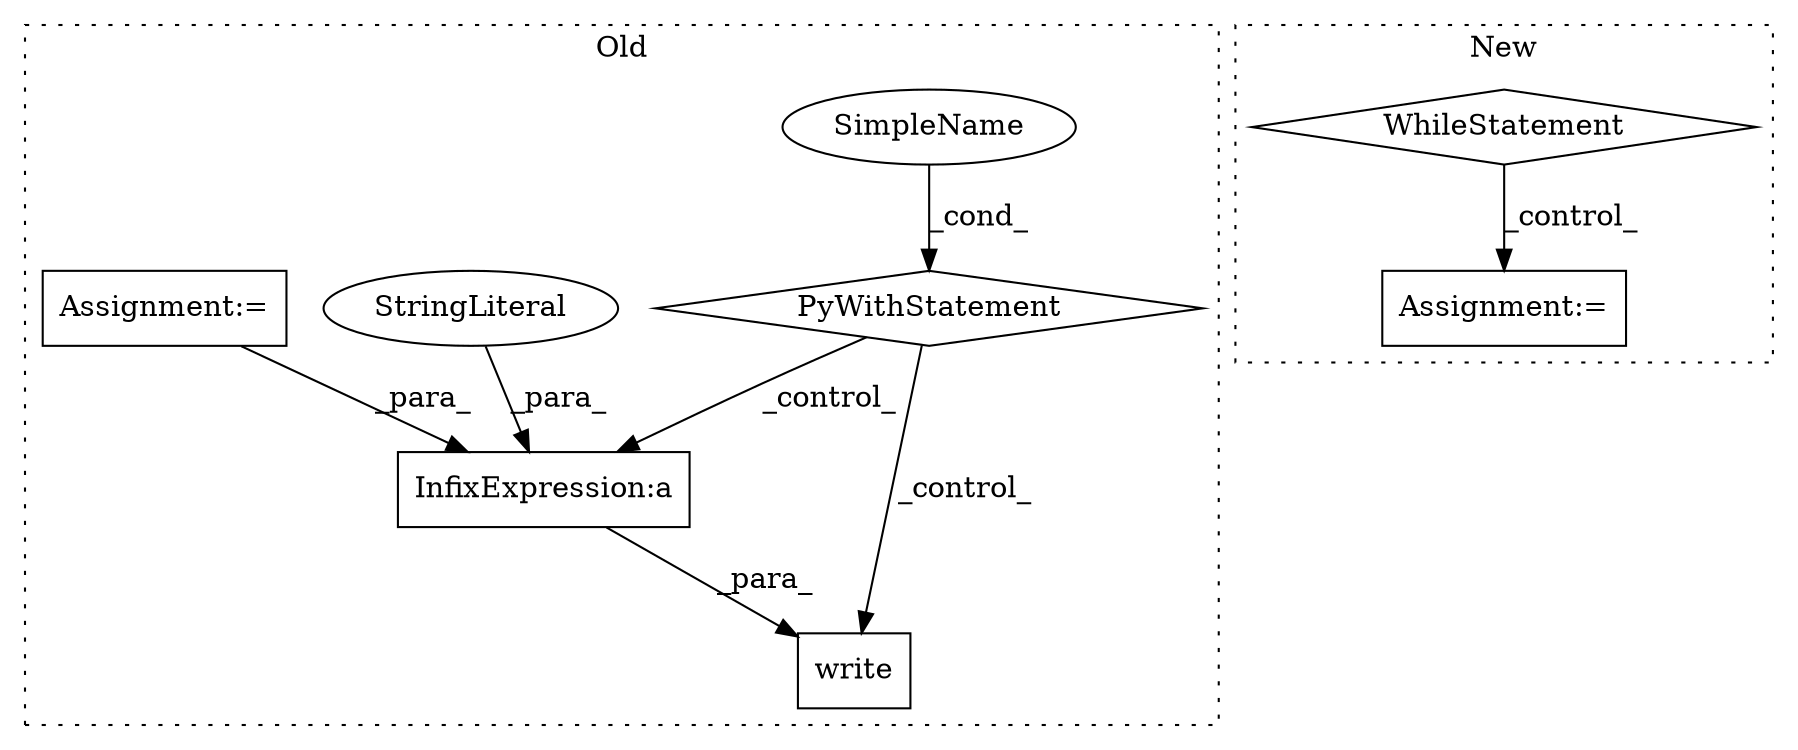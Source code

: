 digraph G {
subgraph cluster0 {
1 [label="write" a="32" s="11945,11977" l="6,1" shape="box"];
3 [label="SimpleName" a="42" s="" l="" shape="ellipse"];
4 [label="PyWithStatement" a="104" s="11845,11920" l="10,2" shape="diamond"];
5 [label="InfixExpression:a" a="27" s="11970" l="3" shape="box"];
6 [label="StringLiteral" a="45" s="11973" l="4" shape="ellipse"];
7 [label="Assignment:=" a="7" s="11456" l="1" shape="box"];
label = "Old";
style="dotted";
}
subgraph cluster1 {
2 [label="WhileStatement" a="61" s="11649,11660" l="7,2" shape="diamond"];
8 [label="Assignment:=" a="7" s="11687" l="1" shape="box"];
label = "New";
style="dotted";
}
2 -> 8 [label="_control_"];
3 -> 4 [label="_cond_"];
4 -> 5 [label="_control_"];
4 -> 1 [label="_control_"];
5 -> 1 [label="_para_"];
6 -> 5 [label="_para_"];
7 -> 5 [label="_para_"];
}